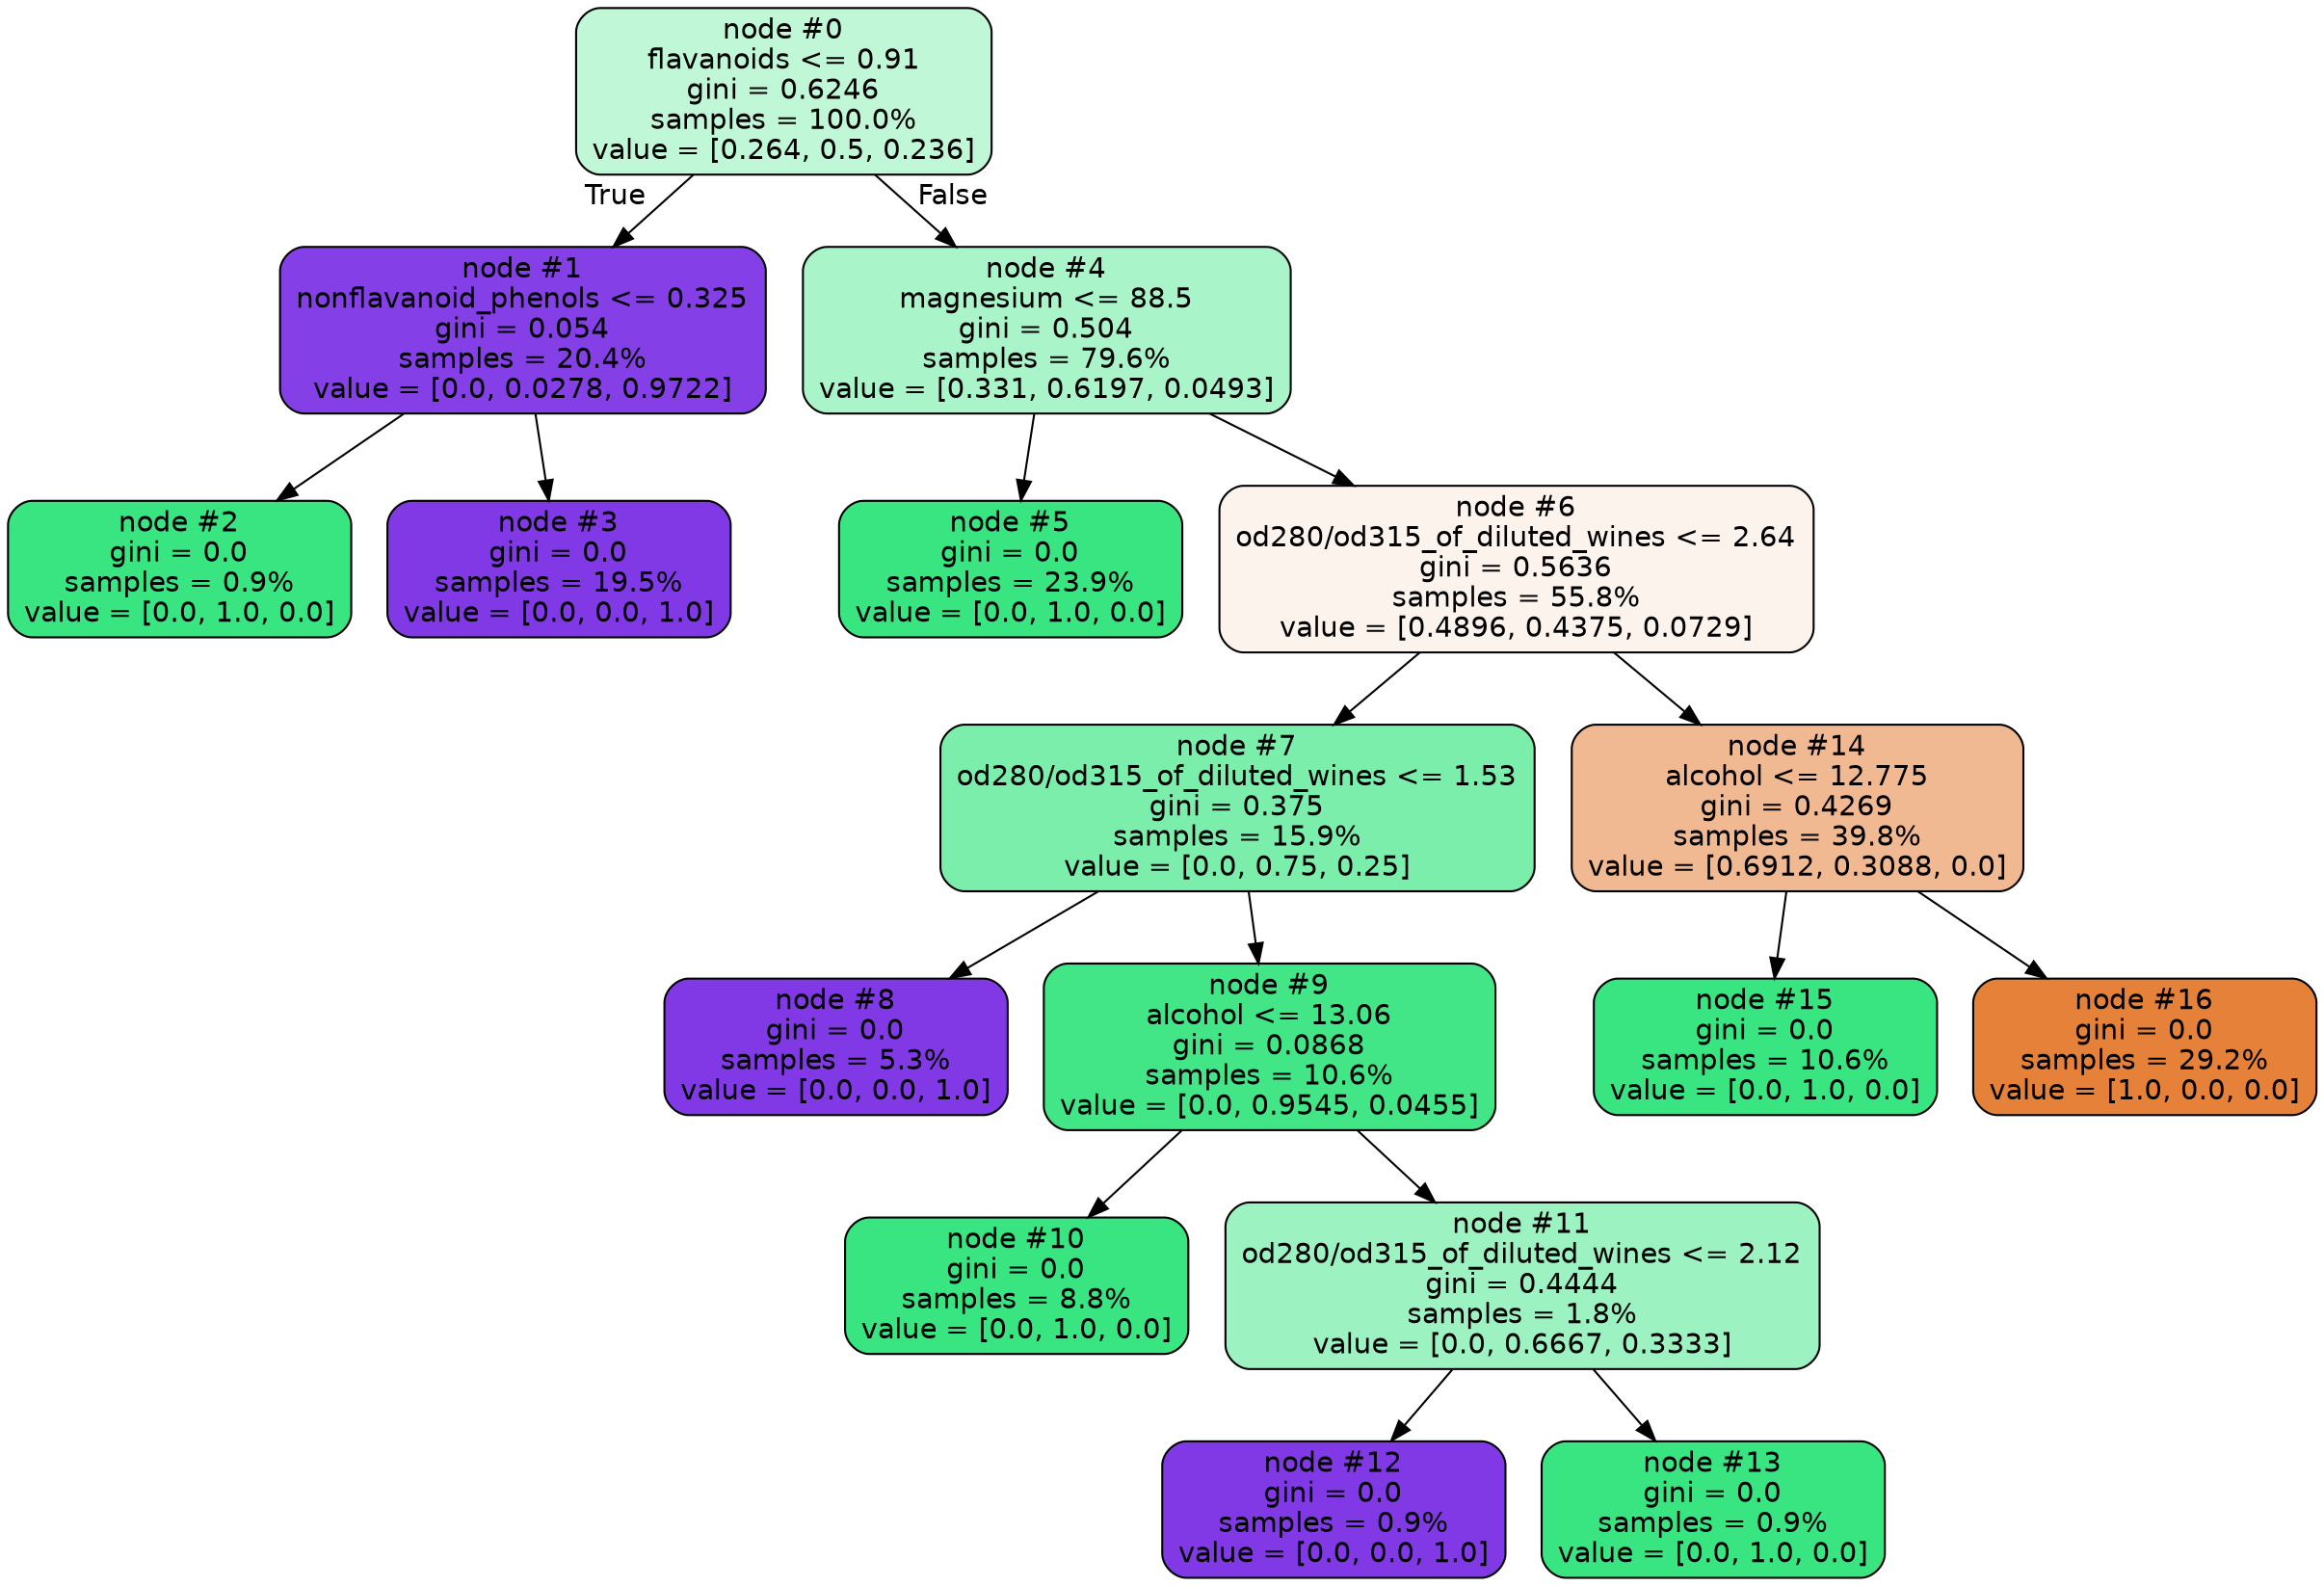 digraph Tree {
node [shape=box, style="filled, rounded", color="black", fontname=helvetica] ;
edge [fontname=helvetica] ;
0 [label="node #0\nflavanoids <= 0.91\ngini = 0.6246\nsamples = 100.0%\nvalue = [0.264, 0.5, 0.236]", fillcolor="#c0f7d7"] ;
1 [label="node #1\nnonflavanoid_phenols <= 0.325\ngini = 0.054\nsamples = 20.4%\nvalue = [0.0, 0.0278, 0.9722]", fillcolor="#853fe6"] ;
0 -> 1 [labeldistance=2.5, labelangle=45, headlabel="True"] ;
2 [label="node #2\ngini = 0.0\nsamples = 0.9%\nvalue = [0.0, 1.0, 0.0]", fillcolor="#39e581"] ;
1 -> 2 ;
3 [label="node #3\ngini = 0.0\nsamples = 19.5%\nvalue = [0.0, 0.0, 1.0]", fillcolor="#8139e5"] ;
1 -> 3 ;
4 [label="node #4\nmagnesium <= 88.5\ngini = 0.504\nsamples = 79.6%\nvalue = [0.331, 0.6197, 0.0493]", fillcolor="#aaf4c9"] ;
0 -> 4 [labeldistance=2.5, labelangle=-45, headlabel="False"] ;
5 [label="node #5\ngini = 0.0\nsamples = 23.9%\nvalue = [0.0, 1.0, 0.0]", fillcolor="#39e581"] ;
4 -> 5 ;
6 [label="node #6\nod280/od315_of_diluted_wines <= 2.64\ngini = 0.5636\nsamples = 55.8%\nvalue = [0.4896, 0.4375, 0.0729]", fillcolor="#fdf3ed"] ;
4 -> 6 ;
7 [label="node #7\nod280/od315_of_diluted_wines <= 1.53\ngini = 0.375\nsamples = 15.9%\nvalue = [0.0, 0.75, 0.25]", fillcolor="#7beeab"] ;
6 -> 7 ;
8 [label="node #8\ngini = 0.0\nsamples = 5.3%\nvalue = [0.0, 0.0, 1.0]", fillcolor="#8139e5"] ;
7 -> 8 ;
9 [label="node #9\nalcohol <= 13.06\ngini = 0.0868\nsamples = 10.6%\nvalue = [0.0, 0.9545, 0.0455]", fillcolor="#42e687"] ;
7 -> 9 ;
10 [label="node #10\ngini = 0.0\nsamples = 8.8%\nvalue = [0.0, 1.0, 0.0]", fillcolor="#39e581"] ;
9 -> 10 ;
11 [label="node #11\nod280/od315_of_diluted_wines <= 2.12\ngini = 0.4444\nsamples = 1.8%\nvalue = [0.0, 0.6667, 0.3333]", fillcolor="#9cf2c0"] ;
9 -> 11 ;
12 [label="node #12\ngini = 0.0\nsamples = 0.9%\nvalue = [0.0, 0.0, 1.0]", fillcolor="#8139e5"] ;
11 -> 12 ;
13 [label="node #13\ngini = 0.0\nsamples = 0.9%\nvalue = [0.0, 1.0, 0.0]", fillcolor="#39e581"] ;
11 -> 13 ;
14 [label="node #14\nalcohol <= 12.775\ngini = 0.4269\nsamples = 39.8%\nvalue = [0.6912, 0.3088, 0.0]", fillcolor="#f1b991"] ;
6 -> 14 ;
15 [label="node #15\ngini = 0.0\nsamples = 10.6%\nvalue = [0.0, 1.0, 0.0]", fillcolor="#39e581"] ;
14 -> 15 ;
16 [label="node #16\ngini = 0.0\nsamples = 29.2%\nvalue = [1.0, 0.0, 0.0]", fillcolor="#e58139"] ;
14 -> 16 ;
}